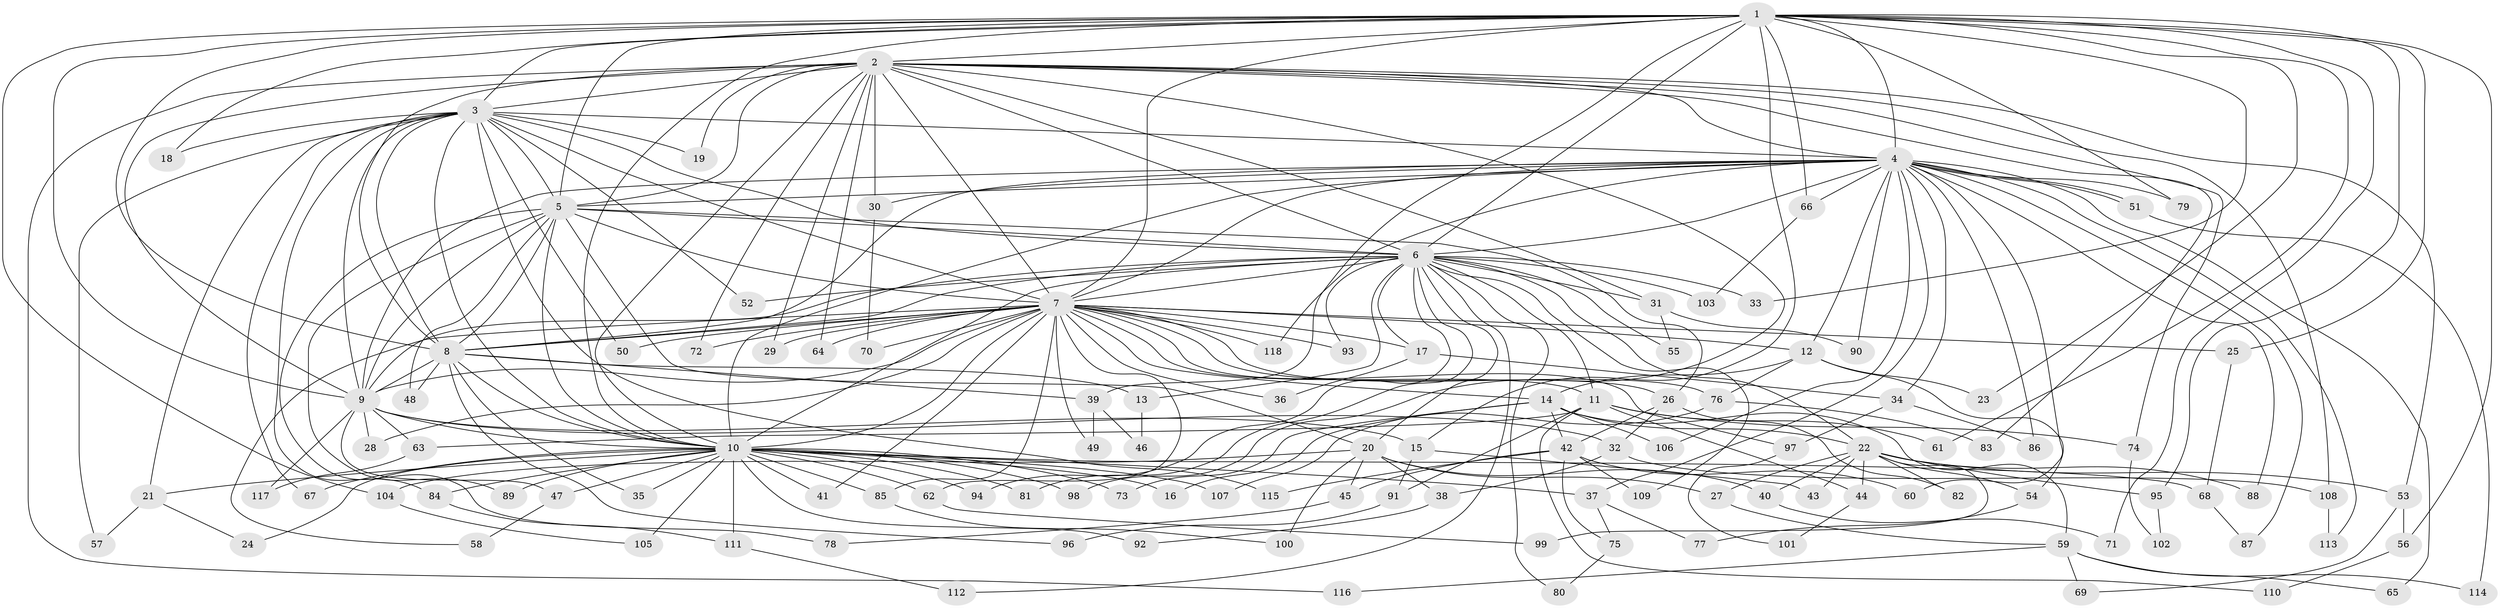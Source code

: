 // coarse degree distribution, {17: 0.012048192771084338, 32: 0.012048192771084338, 25: 0.024096385542168676, 14: 0.012048192771084338, 20: 0.012048192771084338, 8: 0.024096385542168676, 9: 0.024096385542168676, 5: 0.03614457831325301, 3: 0.1686746987951807, 7: 0.03614457831325301, 2: 0.5180722891566265, 4: 0.08433734939759036, 13: 0.012048192771084338, 1: 0.024096385542168676}
// Generated by graph-tools (version 1.1) at 2025/49/03/04/25 22:49:41]
// undirected, 118 vertices, 261 edges
graph export_dot {
  node [color=gray90,style=filled];
  1;
  2;
  3;
  4;
  5;
  6;
  7;
  8;
  9;
  10;
  11;
  12;
  13;
  14;
  15;
  16;
  17;
  18;
  19;
  20;
  21;
  22;
  23;
  24;
  25;
  26;
  27;
  28;
  29;
  30;
  31;
  32;
  33;
  34;
  35;
  36;
  37;
  38;
  39;
  40;
  41;
  42;
  43;
  44;
  45;
  46;
  47;
  48;
  49;
  50;
  51;
  52;
  53;
  54;
  55;
  56;
  57;
  58;
  59;
  60;
  61;
  62;
  63;
  64;
  65;
  66;
  67;
  68;
  69;
  70;
  71;
  72;
  73;
  74;
  75;
  76;
  77;
  78;
  79;
  80;
  81;
  82;
  83;
  84;
  85;
  86;
  87;
  88;
  89;
  90;
  91;
  92;
  93;
  94;
  95;
  96;
  97;
  98;
  99;
  100;
  101;
  102;
  103;
  104;
  105;
  106;
  107;
  108;
  109;
  110;
  111;
  112;
  113;
  114;
  115;
  116;
  117;
  118;
  1 -- 2;
  1 -- 3;
  1 -- 4;
  1 -- 5;
  1 -- 6;
  1 -- 7;
  1 -- 8;
  1 -- 9;
  1 -- 10;
  1 -- 15;
  1 -- 18;
  1 -- 23;
  1 -- 25;
  1 -- 33;
  1 -- 39;
  1 -- 56;
  1 -- 61;
  1 -- 66;
  1 -- 71;
  1 -- 79;
  1 -- 95;
  1 -- 104;
  2 -- 3;
  2 -- 4;
  2 -- 5;
  2 -- 6;
  2 -- 7;
  2 -- 8;
  2 -- 9;
  2 -- 10;
  2 -- 19;
  2 -- 29;
  2 -- 30;
  2 -- 31;
  2 -- 53;
  2 -- 64;
  2 -- 72;
  2 -- 74;
  2 -- 83;
  2 -- 98;
  2 -- 108;
  2 -- 116;
  3 -- 4;
  3 -- 5;
  3 -- 6;
  3 -- 7;
  3 -- 8;
  3 -- 9;
  3 -- 10;
  3 -- 18;
  3 -- 19;
  3 -- 21;
  3 -- 50;
  3 -- 52;
  3 -- 57;
  3 -- 67;
  3 -- 84;
  3 -- 115;
  4 -- 5;
  4 -- 6;
  4 -- 7;
  4 -- 8;
  4 -- 9;
  4 -- 10;
  4 -- 12;
  4 -- 30;
  4 -- 34;
  4 -- 37;
  4 -- 51;
  4 -- 51;
  4 -- 60;
  4 -- 65;
  4 -- 66;
  4 -- 79;
  4 -- 86;
  4 -- 87;
  4 -- 88;
  4 -- 90;
  4 -- 106;
  4 -- 113;
  4 -- 118;
  5 -- 6;
  5 -- 7;
  5 -- 8;
  5 -- 9;
  5 -- 10;
  5 -- 20;
  5 -- 26;
  5 -- 48;
  5 -- 78;
  5 -- 89;
  6 -- 7;
  6 -- 8;
  6 -- 9;
  6 -- 10;
  6 -- 11;
  6 -- 13;
  6 -- 17;
  6 -- 20;
  6 -- 22;
  6 -- 31;
  6 -- 33;
  6 -- 52;
  6 -- 55;
  6 -- 80;
  6 -- 81;
  6 -- 93;
  6 -- 94;
  6 -- 103;
  6 -- 109;
  6 -- 112;
  7 -- 8;
  7 -- 9;
  7 -- 10;
  7 -- 11;
  7 -- 12;
  7 -- 14;
  7 -- 17;
  7 -- 25;
  7 -- 26;
  7 -- 28;
  7 -- 29;
  7 -- 36;
  7 -- 41;
  7 -- 49;
  7 -- 50;
  7 -- 58;
  7 -- 62;
  7 -- 64;
  7 -- 70;
  7 -- 72;
  7 -- 76;
  7 -- 85;
  7 -- 93;
  7 -- 97;
  7 -- 118;
  8 -- 9;
  8 -- 10;
  8 -- 13;
  8 -- 35;
  8 -- 39;
  8 -- 48;
  8 -- 96;
  9 -- 10;
  9 -- 15;
  9 -- 28;
  9 -- 32;
  9 -- 47;
  9 -- 63;
  9 -- 117;
  10 -- 16;
  10 -- 21;
  10 -- 24;
  10 -- 35;
  10 -- 37;
  10 -- 41;
  10 -- 47;
  10 -- 62;
  10 -- 67;
  10 -- 68;
  10 -- 73;
  10 -- 81;
  10 -- 84;
  10 -- 85;
  10 -- 89;
  10 -- 92;
  10 -- 94;
  10 -- 98;
  10 -- 105;
  10 -- 107;
  10 -- 111;
  11 -- 44;
  11 -- 61;
  11 -- 63;
  11 -- 74;
  11 -- 91;
  11 -- 110;
  12 -- 14;
  12 -- 23;
  12 -- 54;
  12 -- 76;
  13 -- 46;
  14 -- 16;
  14 -- 22;
  14 -- 42;
  14 -- 59;
  14 -- 73;
  14 -- 106;
  15 -- 43;
  15 -- 91;
  17 -- 34;
  17 -- 36;
  20 -- 27;
  20 -- 38;
  20 -- 40;
  20 -- 45;
  20 -- 100;
  20 -- 104;
  21 -- 24;
  21 -- 57;
  22 -- 27;
  22 -- 40;
  22 -- 43;
  22 -- 44;
  22 -- 53;
  22 -- 54;
  22 -- 82;
  22 -- 88;
  22 -- 95;
  22 -- 99;
  25 -- 68;
  26 -- 32;
  26 -- 42;
  26 -- 82;
  27 -- 59;
  30 -- 70;
  31 -- 55;
  31 -- 90;
  32 -- 38;
  32 -- 108;
  34 -- 86;
  34 -- 97;
  37 -- 75;
  37 -- 77;
  38 -- 92;
  39 -- 46;
  39 -- 49;
  40 -- 71;
  42 -- 45;
  42 -- 60;
  42 -- 75;
  42 -- 109;
  42 -- 115;
  44 -- 101;
  45 -- 78;
  47 -- 58;
  51 -- 114;
  53 -- 56;
  53 -- 69;
  54 -- 77;
  56 -- 110;
  59 -- 65;
  59 -- 69;
  59 -- 114;
  59 -- 116;
  62 -- 99;
  63 -- 117;
  66 -- 103;
  68 -- 87;
  74 -- 102;
  75 -- 80;
  76 -- 83;
  76 -- 107;
  84 -- 111;
  85 -- 100;
  91 -- 96;
  95 -- 102;
  97 -- 101;
  104 -- 105;
  108 -- 113;
  111 -- 112;
}
